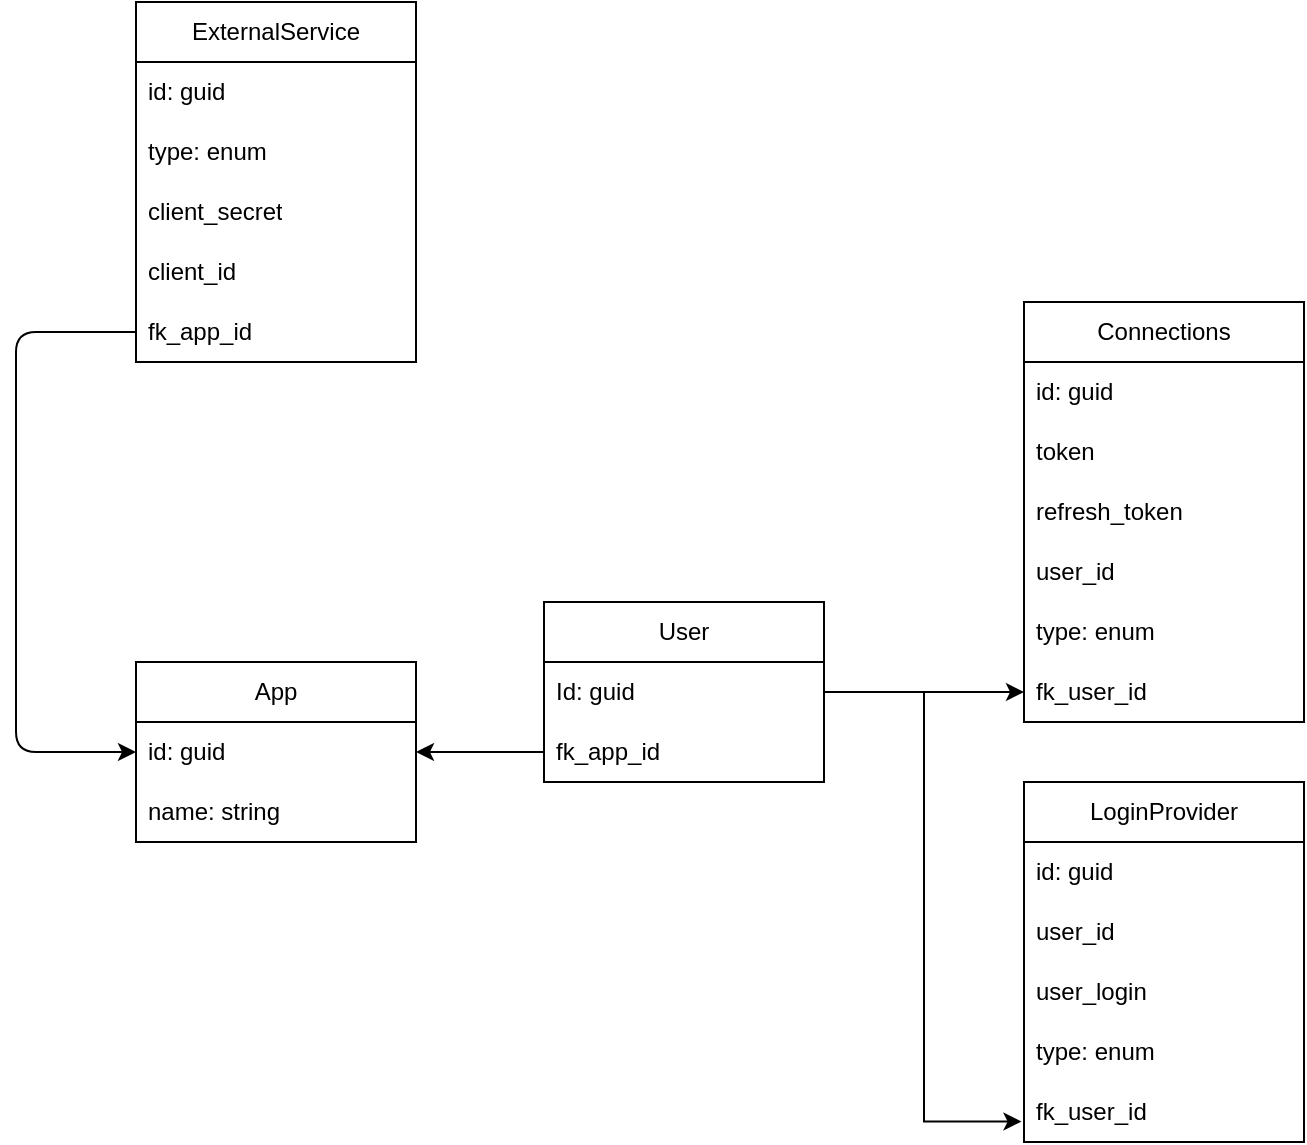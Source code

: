 <mxfile>
    <diagram name="Page-1" id="6fOfa3WoO40T1p2lzRvf">
        <mxGraphModel dx="983" dy="713" grid="1" gridSize="10" guides="1" tooltips="1" connect="1" arrows="1" fold="1" page="1" pageScale="1" pageWidth="827" pageHeight="1169" math="0" shadow="0">
            <root>
                <mxCell id="0"/>
                <mxCell id="1" parent="0"/>
                <mxCell id="CbRgzk-EoUFAEIJ2hbl8-1" value="User" style="swimlane;fontStyle=0;childLayout=stackLayout;horizontal=1;startSize=30;horizontalStack=0;resizeParent=1;resizeParentMax=0;resizeLast=0;collapsible=1;marginBottom=0;whiteSpace=wrap;html=1;" parent="1" vertex="1">
                    <mxGeometry x="354" y="340" width="140" height="90" as="geometry"/>
                </mxCell>
                <mxCell id="CbRgzk-EoUFAEIJ2hbl8-2" value="Id: guid" style="text;strokeColor=none;fillColor=none;align=left;verticalAlign=middle;spacingLeft=4;spacingRight=4;overflow=hidden;points=[[0,0.5],[1,0.5]];portConstraint=eastwest;rotatable=0;whiteSpace=wrap;html=1;" parent="CbRgzk-EoUFAEIJ2hbl8-1" vertex="1">
                    <mxGeometry y="30" width="140" height="30" as="geometry"/>
                </mxCell>
                <mxCell id="CbRgzk-EoUFAEIJ2hbl8-22" value="fk_app_id" style="text;strokeColor=none;fillColor=none;align=left;verticalAlign=middle;spacingLeft=4;spacingRight=4;overflow=hidden;points=[[0,0.5],[1,0.5]];portConstraint=eastwest;rotatable=0;whiteSpace=wrap;html=1;" parent="CbRgzk-EoUFAEIJ2hbl8-1" vertex="1">
                    <mxGeometry y="60" width="140" height="30" as="geometry"/>
                </mxCell>
                <mxCell id="CbRgzk-EoUFAEIJ2hbl8-5" value="Connections" style="swimlane;fontStyle=0;childLayout=stackLayout;horizontal=1;startSize=30;horizontalStack=0;resizeParent=1;resizeParentMax=0;resizeLast=0;collapsible=1;marginBottom=0;whiteSpace=wrap;html=1;" parent="1" vertex="1">
                    <mxGeometry x="594" y="190" width="140" height="210" as="geometry"/>
                </mxCell>
                <mxCell id="CbRgzk-EoUFAEIJ2hbl8-16" value="id: guid" style="text;strokeColor=none;fillColor=none;align=left;verticalAlign=middle;spacingLeft=4;spacingRight=4;overflow=hidden;points=[[0,0.5],[1,0.5]];portConstraint=eastwest;rotatable=0;whiteSpace=wrap;html=1;" parent="CbRgzk-EoUFAEIJ2hbl8-5" vertex="1">
                    <mxGeometry y="30" width="140" height="30" as="geometry"/>
                </mxCell>
                <mxCell id="CbRgzk-EoUFAEIJ2hbl8-6" value="token" style="text;strokeColor=none;fillColor=none;align=left;verticalAlign=middle;spacingLeft=4;spacingRight=4;overflow=hidden;points=[[0,0.5],[1,0.5]];portConstraint=eastwest;rotatable=0;whiteSpace=wrap;html=1;" parent="CbRgzk-EoUFAEIJ2hbl8-5" vertex="1">
                    <mxGeometry y="60" width="140" height="30" as="geometry"/>
                </mxCell>
                <mxCell id="CbRgzk-EoUFAEIJ2hbl8-7" value="refresh_token" style="text;strokeColor=none;fillColor=none;align=left;verticalAlign=middle;spacingLeft=4;spacingRight=4;overflow=hidden;points=[[0,0.5],[1,0.5]];portConstraint=eastwest;rotatable=0;whiteSpace=wrap;html=1;" parent="CbRgzk-EoUFAEIJ2hbl8-5" vertex="1">
                    <mxGeometry y="90" width="140" height="30" as="geometry"/>
                </mxCell>
                <mxCell id="CbRgzk-EoUFAEIJ2hbl8-8" value="user_id" style="text;strokeColor=none;fillColor=none;align=left;verticalAlign=middle;spacingLeft=4;spacingRight=4;overflow=hidden;points=[[0,0.5],[1,0.5]];portConstraint=eastwest;rotatable=0;whiteSpace=wrap;html=1;" parent="CbRgzk-EoUFAEIJ2hbl8-5" vertex="1">
                    <mxGeometry y="120" width="140" height="30" as="geometry"/>
                </mxCell>
                <mxCell id="CbRgzk-EoUFAEIJ2hbl8-17" value="type: enum" style="text;strokeColor=none;fillColor=none;align=left;verticalAlign=middle;spacingLeft=4;spacingRight=4;overflow=hidden;points=[[0,0.5],[1,0.5]];portConstraint=eastwest;rotatable=0;whiteSpace=wrap;html=1;" parent="CbRgzk-EoUFAEIJ2hbl8-5" vertex="1">
                    <mxGeometry y="150" width="140" height="30" as="geometry"/>
                </mxCell>
                <mxCell id="CbRgzk-EoUFAEIJ2hbl8-15" value="fk_user_id" style="text;strokeColor=none;fillColor=none;align=left;verticalAlign=middle;spacingLeft=4;spacingRight=4;overflow=hidden;points=[[0,0.5],[1,0.5]];portConstraint=eastwest;rotatable=0;whiteSpace=wrap;html=1;" parent="CbRgzk-EoUFAEIJ2hbl8-5" vertex="1">
                    <mxGeometry y="180" width="140" height="30" as="geometry"/>
                </mxCell>
                <mxCell id="CbRgzk-EoUFAEIJ2hbl8-9" value="LoginProvider" style="swimlane;fontStyle=0;childLayout=stackLayout;horizontal=1;startSize=30;horizontalStack=0;resizeParent=1;resizeParentMax=0;resizeLast=0;collapsible=1;marginBottom=0;whiteSpace=wrap;html=1;" parent="1" vertex="1">
                    <mxGeometry x="594" y="430" width="140" height="180" as="geometry"/>
                </mxCell>
                <mxCell id="CbRgzk-EoUFAEIJ2hbl8-10" value="id: guid" style="text;strokeColor=none;fillColor=none;align=left;verticalAlign=middle;spacingLeft=4;spacingRight=4;overflow=hidden;points=[[0,0.5],[1,0.5]];portConstraint=eastwest;rotatable=0;whiteSpace=wrap;html=1;" parent="CbRgzk-EoUFAEIJ2hbl8-9" vertex="1">
                    <mxGeometry y="30" width="140" height="30" as="geometry"/>
                </mxCell>
                <mxCell id="CbRgzk-EoUFAEIJ2hbl8-11" value="user_id" style="text;strokeColor=none;fillColor=none;align=left;verticalAlign=middle;spacingLeft=4;spacingRight=4;overflow=hidden;points=[[0,0.5],[1,0.5]];portConstraint=eastwest;rotatable=0;whiteSpace=wrap;html=1;" parent="CbRgzk-EoUFAEIJ2hbl8-9" vertex="1">
                    <mxGeometry y="60" width="140" height="30" as="geometry"/>
                </mxCell>
                <mxCell id="CbRgzk-EoUFAEIJ2hbl8-12" value="user_login" style="text;strokeColor=none;fillColor=none;align=left;verticalAlign=middle;spacingLeft=4;spacingRight=4;overflow=hidden;points=[[0,0.5],[1,0.5]];portConstraint=eastwest;rotatable=0;whiteSpace=wrap;html=1;" parent="CbRgzk-EoUFAEIJ2hbl8-9" vertex="1">
                    <mxGeometry y="90" width="140" height="30" as="geometry"/>
                </mxCell>
                <mxCell id="CbRgzk-EoUFAEIJ2hbl8-18" value="type: enum" style="text;strokeColor=none;fillColor=none;align=left;verticalAlign=middle;spacingLeft=4;spacingRight=4;overflow=hidden;points=[[0,0.5],[1,0.5]];portConstraint=eastwest;rotatable=0;whiteSpace=wrap;html=1;" parent="CbRgzk-EoUFAEIJ2hbl8-9" vertex="1">
                    <mxGeometry y="120" width="140" height="30" as="geometry"/>
                </mxCell>
                <mxCell id="CbRgzk-EoUFAEIJ2hbl8-21" value="fk_user_id" style="text;strokeColor=none;fillColor=none;align=left;verticalAlign=middle;spacingLeft=4;spacingRight=4;overflow=hidden;points=[[0,0.5],[1,0.5]];portConstraint=eastwest;rotatable=0;whiteSpace=wrap;html=1;" parent="CbRgzk-EoUFAEIJ2hbl8-9" vertex="1">
                    <mxGeometry y="150" width="140" height="30" as="geometry"/>
                </mxCell>
                <mxCell id="CbRgzk-EoUFAEIJ2hbl8-27" style="edgeStyle=orthogonalEdgeStyle;rounded=0;orthogonalLoop=1;jettySize=auto;html=1;" parent="1" source="CbRgzk-EoUFAEIJ2hbl8-2" target="CbRgzk-EoUFAEIJ2hbl8-15" edge="1">
                    <mxGeometry relative="1" as="geometry"/>
                </mxCell>
                <mxCell id="CbRgzk-EoUFAEIJ2hbl8-28" style="edgeStyle=orthogonalEdgeStyle;rounded=0;orthogonalLoop=1;jettySize=auto;html=1;exitX=1;exitY=0.5;exitDx=0;exitDy=0;entryX=-0.009;entryY=0.66;entryDx=0;entryDy=0;entryPerimeter=0;" parent="1" source="CbRgzk-EoUFAEIJ2hbl8-2" target="CbRgzk-EoUFAEIJ2hbl8-21" edge="1">
                    <mxGeometry relative="1" as="geometry"/>
                </mxCell>
                <mxCell id="2" value="App" style="swimlane;fontStyle=0;childLayout=stackLayout;horizontal=1;startSize=30;horizontalStack=0;resizeParent=1;resizeParentMax=0;resizeLast=0;collapsible=1;marginBottom=0;whiteSpace=wrap;html=1;" parent="1" vertex="1">
                    <mxGeometry x="150" y="370" width="140" height="90" as="geometry"/>
                </mxCell>
                <mxCell id="3" value="id: guid" style="text;strokeColor=none;fillColor=none;align=left;verticalAlign=middle;spacingLeft=4;spacingRight=4;overflow=hidden;points=[[0,0.5],[1,0.5]];portConstraint=eastwest;rotatable=0;whiteSpace=wrap;html=1;" parent="2" vertex="1">
                    <mxGeometry y="30" width="140" height="30" as="geometry"/>
                </mxCell>
                <mxCell id="4" value="name: string" style="text;strokeColor=none;fillColor=none;align=left;verticalAlign=middle;spacingLeft=4;spacingRight=4;overflow=hidden;points=[[0,0.5],[1,0.5]];portConstraint=eastwest;rotatable=0;whiteSpace=wrap;html=1;" parent="2" vertex="1">
                    <mxGeometry y="60" width="140" height="30" as="geometry"/>
                </mxCell>
                <mxCell id="8" value="ExternalService" style="swimlane;fontStyle=0;childLayout=stackLayout;horizontal=1;startSize=30;horizontalStack=0;resizeParent=1;resizeParentMax=0;resizeLast=0;collapsible=1;marginBottom=0;whiteSpace=wrap;html=1;" parent="1" vertex="1">
                    <mxGeometry x="150" y="40" width="140" height="180" as="geometry"/>
                </mxCell>
                <mxCell id="9" value="id: guid" style="text;strokeColor=none;fillColor=none;align=left;verticalAlign=middle;spacingLeft=4;spacingRight=4;overflow=hidden;points=[[0,0.5],[1,0.5]];portConstraint=eastwest;rotatable=0;whiteSpace=wrap;html=1;" parent="8" vertex="1">
                    <mxGeometry y="30" width="140" height="30" as="geometry"/>
                </mxCell>
                <mxCell id="11" value="type: enum" style="text;strokeColor=none;fillColor=none;align=left;verticalAlign=middle;spacingLeft=4;spacingRight=4;overflow=hidden;points=[[0,0.5],[1,0.5]];portConstraint=eastwest;rotatable=0;whiteSpace=wrap;html=1;" parent="8" vertex="1">
                    <mxGeometry y="60" width="140" height="30" as="geometry"/>
                </mxCell>
                <mxCell id="12" value="client_secret" style="text;strokeColor=none;fillColor=none;align=left;verticalAlign=middle;spacingLeft=4;spacingRight=4;overflow=hidden;points=[[0,0.5],[1,0.5]];portConstraint=eastwest;rotatable=0;whiteSpace=wrap;html=1;" parent="8" vertex="1">
                    <mxGeometry y="90" width="140" height="30" as="geometry"/>
                </mxCell>
                <mxCell id="13" value="client_id" style="text;strokeColor=none;fillColor=none;align=left;verticalAlign=middle;spacingLeft=4;spacingRight=4;overflow=hidden;points=[[0,0.5],[1,0.5]];portConstraint=eastwest;rotatable=0;whiteSpace=wrap;html=1;" parent="8" vertex="1">
                    <mxGeometry y="120" width="140" height="30" as="geometry"/>
                </mxCell>
                <mxCell id="17" value="fk_app_id" style="text;strokeColor=none;fillColor=none;align=left;verticalAlign=middle;spacingLeft=4;spacingRight=4;overflow=hidden;points=[[0,0.5],[1,0.5]];portConstraint=eastwest;rotatable=0;whiteSpace=wrap;html=1;" parent="8" vertex="1">
                    <mxGeometry y="150" width="140" height="30" as="geometry"/>
                </mxCell>
                <mxCell id="16" style="edgeStyle=none;html=1;exitX=0;exitY=0.5;exitDx=0;exitDy=0;entryX=1;entryY=0.5;entryDx=0;entryDy=0;" parent="1" source="CbRgzk-EoUFAEIJ2hbl8-22" target="3" edge="1">
                    <mxGeometry relative="1" as="geometry"/>
                </mxCell>
                <mxCell id="19" style="edgeStyle=none;html=1;exitX=0;exitY=0.5;exitDx=0;exitDy=0;entryX=0;entryY=0.5;entryDx=0;entryDy=0;" parent="1" source="17" target="3" edge="1">
                    <mxGeometry relative="1" as="geometry">
                        <Array as="points">
                            <mxPoint x="90" y="205"/>
                            <mxPoint x="90" y="415"/>
                        </Array>
                    </mxGeometry>
                </mxCell>
            </root>
        </mxGraphModel>
    </diagram>
</mxfile>